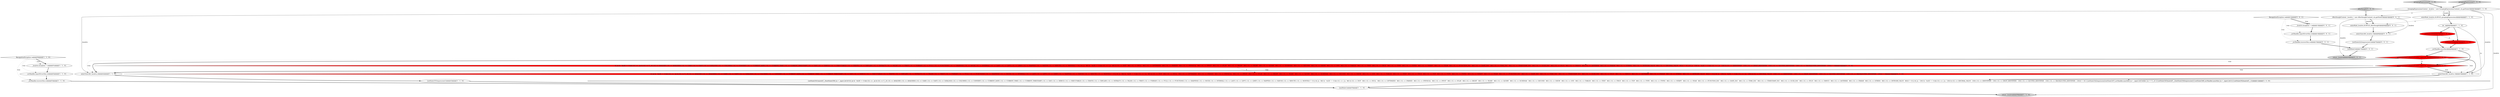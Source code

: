 digraph {
19 [style = filled, label = "(((_la) & ~0x3f) == 0 && ((1L << _la) & ((1L << T__0) | (1L << ANALYZE) | (1L << ANALYZED) | (1L << CASE) | (1L << CAST) | (1L << CATALOGS) | (1L << COLUMNS) | (1L << CONVERT) | (1L << CURRENT_DATE) | (1L << CURRENT_TIME) | (1L << CURRENT_TIMESTAMP) | (1L << DAY) | (1L << DEBUG) | (1L << EXECUTABLE) | (1L << EXISTS) | (1L << EXPLAIN) | (1L << EXTRACT) | (1L << FALSE) | (1L << FIRST) | (1L << FORMAT) | (1L << FULL) | (1L << FUNCTIONS) | (1L << GRAPHVIZ) | (1L << HOUR) | (1L << INTERVAL) | (1L << LAST) | (1L << LEFT) | (1L << LIMIT) | (1L << MAPPED) | (1L << MATCH) | (1L << MINUTE) | (1L << MONTH))) != 0) || ((((_la - 66)) & ~0x3f) == 0 && ((1L << (_la - 66)) & ((1L << (NOT - 66)) | (1L << (NULL - 66)) | (1L << (OPTIMIZED - 66)) | (1L << (PARSED - 66)) | (1L << (PHYSICAL - 66)) | (1L << (PIVOT - 66)) | (1L << (PLAN - 66)) | (1L << (RIGHT - 66)) | (1L << (RLIKE - 66)) | (1L << (QUERY - 66)) | (1L << (SCHEMAS - 66)) | (1L << (SECOND - 66)) | (1L << (SHOW - 66)) | (1L << (SYS - 66)) | (1L << (TABLES - 66)) | (1L << (TEXT - 66)) | (1L << (TRUE - 66)) | (1L << (TOP - 66)) | (1L << (TYPE - 66)) | (1L << (TYPES - 66)) | (1L << (VERIFY - 66)) | (1L << (YEAR - 66)) | (1L << (FUNCTION_ESC - 66)) | (1L << (DATE_ESC - 66)) | (1L << (TIME_ESC - 66)) | (1L << (TIMESTAMP_ESC - 66)) | (1L << (GUID_ESC - 66)) | (1L << (PLUS - 66)) | (1L << (MINUS - 66)) | (1L << (ASTERISK - 66)) | (1L << (PARAM - 66)) | (1L << (STRING - 66)) | (1L << (INTEGER_VALUE - 66)))) != 0) || ((((_la - 130)) & ~0x3f) == 0 && ((1L << (_la - 130)) & ((1L << (DECIMAL_VALUE - 130)) | (1L << (IDENTIFIER - 130)) | (1L << (DIGIT_IDENTIFIER - 130)) | (1L << (QUOTED_IDENTIFIER - 130)) | (1L << (BACKQUOTED_IDENTIFIER - 130)))) != 0)@@@16@@@['0', '1', '0']", fillcolor = red, shape = diamond image = "AAA1AAABBB2BBB"];
14 [style = filled, label = "int _la@@@5@@@['1', '1', '0']", fillcolor = white, shape = ellipse image = "AAA0AAABBB1BBB"];
26 [style = filled, label = "enterOuterAlt(_localctx,1)@@@6@@@['0', '0', '1']", fillcolor = white, shape = ellipse image = "AAA0AAABBB3BBB"];
8 [style = filled, label = "getInterpreter().adaptivePredict(_input,43,_ctx)@@@9@@@['1', '0', '0']", fillcolor = red, shape = diamond image = "AAA1AAABBB1BBB"];
15 [style = filled, label = "enterOuterAlt(_localctx,1)@@@10@@@['1', '1', '0']", fillcolor = white, shape = ellipse image = "AAA0AAABBB1BBB"];
12 [style = filled, label = "setState(349)@@@7@@@['1', '0', '0']", fillcolor = red, shape = ellipse image = "AAA1AAABBB1BBB"];
5 [style = filled, label = "(((_la) & ~0x3f) == 0 && ((1L << _la) & ((1L << T__0) | (1L << ANALYZE) | (1L << ANALYZED) | (1L << CASE) | (1L << CAST) | (1L << CATALOGS) | (1L << COLUMNS) | (1L << CONVERT) | (1L << CURRENT_DATE) | (1L << CURRENT_TIME) | (1L << CURRENT_TIMESTAMP) | (1L << DAY) | (1L << DEBUG) | (1L << EXECUTABLE) | (1L << EXISTS) | (1L << EXPLAIN) | (1L << EXTRACT) | (1L << FALSE) | (1L << FIRST) | (1L << FORMAT) | (1L << FULL) | (1L << FUNCTIONS) | (1L << GRAPHVIZ) | (1L << HOUR) | (1L << INTERVAL) | (1L << LAST) | (1L << LEFT) | (1L << LIMIT) | (1L << MAPPED) | (1L << MATCH) | (1L << MINUTE) | (1L << MONTH))) != 0) || ((((_la - 66)) & ~0x3f) == 0 && ((1L << (_la - 66)) & ((1L << (NOT - 66)) | (1L << (NULL - 66)) | (1L << (OPTIMIZED - 66)) | (1L << (PARSED - 66)) | (1L << (PHYSICAL - 66)) | (1L << (PIVOT - 66)) | (1L << (PLAN - 66)) | (1L << (RIGHT - 66)) | (1L << (RLIKE - 66)) | (1L << (QUERY - 66)) | (1L << (SCHEMAS - 66)) | (1L << (SECOND - 66)) | (1L << (SHOW - 66)) | (1L << (SYS - 66)) | (1L << (TABLES - 66)) | (1L << (TEXT - 66)) | (1L << (TRUE - 66)) | (1L << (TYPE - 66)) | (1L << (TYPES - 66)) | (1L << (VERIFY - 66)) | (1L << (YEAR - 66)) | (1L << (FUNCTION_ESC - 66)) | (1L << (DATE_ESC - 66)) | (1L << (TIME_ESC - 66)) | (1L << (TIMESTAMP_ESC - 66)) | (1L << (GUID_ESC - 66)) | (1L << (PLUS - 66)) | (1L << (MINUS - 66)) | (1L << (ASTERISK - 66)) | (1L << (PARAM - 66)) | (1L << (STRING - 66)) | (1L << (INTEGER_VALUE - 66)) | (1L << (DECIMAL_VALUE - 66)))) != 0) || ((((_la - 130)) & ~0x3f) == 0 && ((1L << (_la - 130)) & ((1L << (IDENTIFIER - 130)) | (1L << (DIGIT_IDENTIFIER - 130)) | (1L << (QUOTED_IDENTIFIER - 130)) | (1L << (BACKQUOTED_IDENTIFIER - 130)))) != 0)@@@16@@@['1', '0', '0']", fillcolor = red, shape = diamond image = "AAA1AAABBB1BBB"];
21 [style = filled, label = "groupingExpressions['0', '1', '0']", fillcolor = lightgray, shape = diamond image = "AAA0AAABBB2BBB"];
17 [style = filled, label = "return _localctx@@@58@@@['1', '1', '0']", fillcolor = lightgray, shape = ellipse image = "AAA0AAABBB1BBB"];
28 [style = filled, label = "return _localctx@@@20@@@['0', '0', '1']", fillcolor = lightgray, shape = ellipse image = "AAA0AAABBB3BBB"];
32 [style = filled, label = "_localctx.exception = re@@@13@@@['0', '0', '1']", fillcolor = white, shape = ellipse image = "AAA0AAABBB3BBB"];
24 [style = filled, label = "_errHandler.reportError(this,re)@@@14@@@['0', '0', '1']", fillcolor = white, shape = ellipse image = "AAA0AAABBB3BBB"];
30 [style = filled, label = "{exitRule()}@@@17@@@['0', '0', '1']", fillcolor = white, shape = ellipse image = "AAA0AAABBB3BBB"];
7 [style = filled, label = "enterOuterAlt(_localctx,2)@@@42@@@['1', '1', '0']", fillcolor = white, shape = ellipse image = "AAA0AAABBB1BBB"];
10 [style = filled, label = "{exitRule()}@@@55@@@['1', '1', '0']", fillcolor = white, shape = ellipse image = "AAA0AAABBB1BBB"];
3 [style = filled, label = "groupingExpressions['1', '0', '0']", fillcolor = lightgray, shape = diamond image = "AAA0AAABBB1BBB"];
4 [style = filled, label = "GroupingExpressionsContext _localctx = new GroupingExpressionsContext(_ctx,getState())@@@3@@@['1', '1', '0']", fillcolor = white, shape = ellipse image = "AAA0AAABBB1BBB"];
27 [style = filled, label = "enterRule(_localctx,20,RULE_afterthought)@@@4@@@['0', '0', '1']", fillcolor = white, shape = ellipse image = "AAA0AAABBB3BBB"];
9 [style = filled, label = "enterRule(_localctx,24,RULE_groupingExpressions)@@@4@@@['1', '1', '0']", fillcolor = white, shape = ellipse image = "AAA0AAABBB1BBB"];
20 [style = filled, label = "getInterpreter().adaptivePredict(_input,44,_ctx)@@@9@@@['0', '1', '0']", fillcolor = red, shape = diamond image = "AAA1AAABBB2BBB"];
6 [style = filled, label = "{setState(353)expression()}@@@43@@@['1', '1', '0']", fillcolor = white, shape = ellipse image = "AAA0AAABBB1BBB"];
16 [style = filled, label = "_localctx.exception = re@@@51@@@['1', '1', '0']", fillcolor = white, shape = ellipse image = "AAA0AAABBB1BBB"];
22 [style = filled, label = "{setState(222)expression()}@@@7@@@['0', '0', '1']", fillcolor = white, shape = ellipse image = "AAA0AAABBB3BBB"];
29 [style = filled, label = "RecognitionException re@@@12@@@['0', '0', '1']", fillcolor = white, shape = diamond image = "AAA0AAABBB3BBB"];
31 [style = filled, label = "afterthought['0', '0', '1']", fillcolor = lightgray, shape = diamond image = "AAA0AAABBB3BBB"];
25 [style = filled, label = "_errHandler.recover(this,re)@@@15@@@['0', '0', '1']", fillcolor = white, shape = ellipse image = "AAA0AAABBB3BBB"];
13 [style = filled, label = "_errHandler.sync(this)@@@8@@@['1', '1', '0']", fillcolor = white, shape = ellipse image = "AAA0AAABBB1BBB"];
11 [style = filled, label = "RecognitionException re@@@50@@@['1', '1', '0']", fillcolor = white, shape = diamond image = "AAA0AAABBB1BBB"];
1 [style = filled, label = "_errHandler.reportError(this,re)@@@52@@@['1', '1', '0']", fillcolor = white, shape = ellipse image = "AAA0AAABBB1BBB"];
0 [style = filled, label = "{setState(341)match(T__0)setState(350)_la = _input.LA(1)if ((((_la) & ~0x3f) == 0 && ((1L << _la) & ((1L << T__0) | (1L << ANALYZE) | (1L << ANALYZED) | (1L << CASE) | (1L << CAST) | (1L << CATALOGS) | (1L << COLUMNS) | (1L << CONVERT) | (1L << CURRENT_DATE) | (1L << CURRENT_TIME) | (1L << CURRENT_TIMESTAMP) | (1L << DAY) | (1L << DEBUG) | (1L << EXECUTABLE) | (1L << EXISTS) | (1L << EXPLAIN) | (1L << EXTRACT) | (1L << FALSE) | (1L << FIRST) | (1L << FORMAT) | (1L << FULL) | (1L << FUNCTIONS) | (1L << GRAPHVIZ) | (1L << HOUR) | (1L << INTERVAL) | (1L << LAST) | (1L << LEFT) | (1L << LIMIT) | (1L << MAPPED) | (1L << MATCH) | (1L << MINUTE) | (1L << MONTH))) != 0) || ((((_la - 66)) & ~0x3f) == 0 && ((1L << (_la - 66)) & ((1L << (NOT - 66)) | (1L << (NULL - 66)) | (1L << (OPTIMIZED - 66)) | (1L << (PARSED - 66)) | (1L << (PHYSICAL - 66)) | (1L << (PIVOT - 66)) | (1L << (PLAN - 66)) | (1L << (RIGHT - 66)) | (1L << (RLIKE - 66)) | (1L << (QUERY - 66)) | (1L << (SCHEMAS - 66)) | (1L << (SECOND - 66)) | (1L << (SHOW - 66)) | (1L << (SYS - 66)) | (1L << (TABLES - 66)) | (1L << (TEXT - 66)) | (1L << (TRUE - 66)) | (1L << (TOP - 66)) | (1L << (TYPE - 66)) | (1L << (TYPES - 66)) | (1L << (VERIFY - 66)) | (1L << (YEAR - 66)) | (1L << (FUNCTION_ESC - 66)) | (1L << (DATE_ESC - 66)) | (1L << (TIME_ESC - 66)) | (1L << (TIMESTAMP_ESC - 66)) | (1L << (GUID_ESC - 66)) | (1L << (PLUS - 66)) | (1L << (MINUS - 66)) | (1L << (ASTERISK - 66)) | (1L << (PARAM - 66)) | (1L << (STRING - 66)) | (1L << (INTEGER_VALUE - 66)))) != 0) || ((((_la - 130)) & ~0x3f) == 0 && ((1L << (_la - 130)) & ((1L << (DECIMAL_VALUE - 130)) | (1L << (IDENTIFIER - 130)) | (1L << (DIGIT_IDENTIFIER - 130)) | (1L << (QUOTED_IDENTIFIER - 130)) | (1L << (BACKQUOTED_IDENTIFIER - 130)))) != 0)) {{setState(342)expression()setState(347)_errHandler.sync(this)_la = _input.LA(1)while (_la == T__2) {{{setState(343)match(T__2)setState(344)expression()}}setState(349)_errHandler.sync(this)_la = _input.LA(1)}}}setState(352)match(T__1)}@@@11@@@['1', '1', '0']", fillcolor = white, shape = ellipse image = "AAA0AAABBB1BBB"];
23 [style = filled, label = "AfterthoughtContext _localctx = new AfterthoughtContext(_ctx,getState())@@@3@@@['0', '0', '1']", fillcolor = white, shape = ellipse image = "AAA0AAABBB3BBB"];
18 [style = filled, label = "setState(354)@@@7@@@['0', '1', '0']", fillcolor = red, shape = ellipse image = "AAA1AAABBB2BBB"];
2 [style = filled, label = "_errHandler.recover(this,re)@@@53@@@['1', '1', '0']", fillcolor = white, shape = ellipse image = "AAA0AAABBB1BBB"];
4->9 [style = bold, label=""];
11->16 [style = bold, label=""];
4->17 [style = solid, label="_localctx"];
4->9 [style = solid, label="_localctx"];
31->23 [style = bold, label=""];
8->15 [style = bold, label=""];
23->27 [style = bold, label=""];
25->30 [style = bold, label=""];
11->1 [style = dotted, label="true"];
8->20 [style = dashed, label="0"];
8->15 [style = dotted, label="true"];
8->7 [style = dotted, label="true"];
9->27 [style = dashed, label="0"];
23->27 [style = solid, label="_localctx"];
10->17 [style = bold, label=""];
20->7 [style = dotted, label="true"];
2->10 [style = bold, label=""];
14->0 [style = solid, label="_la"];
3->4 [style = bold, label=""];
4->7 [style = solid, label="_localctx"];
23->26 [style = solid, label="_localctx"];
26->22 [style = bold, label=""];
8->7 [style = bold, label=""];
22->30 [style = bold, label=""];
12->13 [style = bold, label=""];
0->10 [style = bold, label=""];
11->2 [style = dotted, label="true"];
29->25 [style = dotted, label="true"];
30->28 [style = bold, label=""];
4->15 [style = solid, label="_localctx"];
27->26 [style = bold, label=""];
16->1 [style = bold, label=""];
8->5 [style = dotted, label="true"];
24->25 [style = bold, label=""];
29->32 [style = bold, label=""];
15->0 [style = bold, label=""];
14->12 [style = bold, label=""];
6->10 [style = bold, label=""];
7->6 [style = bold, label=""];
23->28 [style = solid, label="_localctx"];
9->14 [style = bold, label=""];
18->13 [style = bold, label=""];
11->16 [style = dotted, label="true"];
12->18 [style = dashed, label="0"];
14->18 [style = bold, label=""];
1->2 [style = bold, label=""];
20->19 [style = dotted, label="true"];
13->8 [style = bold, label=""];
20->7 [style = bold, label=""];
20->15 [style = bold, label=""];
32->24 [style = bold, label=""];
29->24 [style = dotted, label="true"];
29->32 [style = dotted, label="true"];
5->19 [style = dashed, label="0"];
4->23 [style = dashed, label="0"];
20->15 [style = dotted, label="true"];
21->4 [style = bold, label=""];
13->20 [style = bold, label=""];
}
